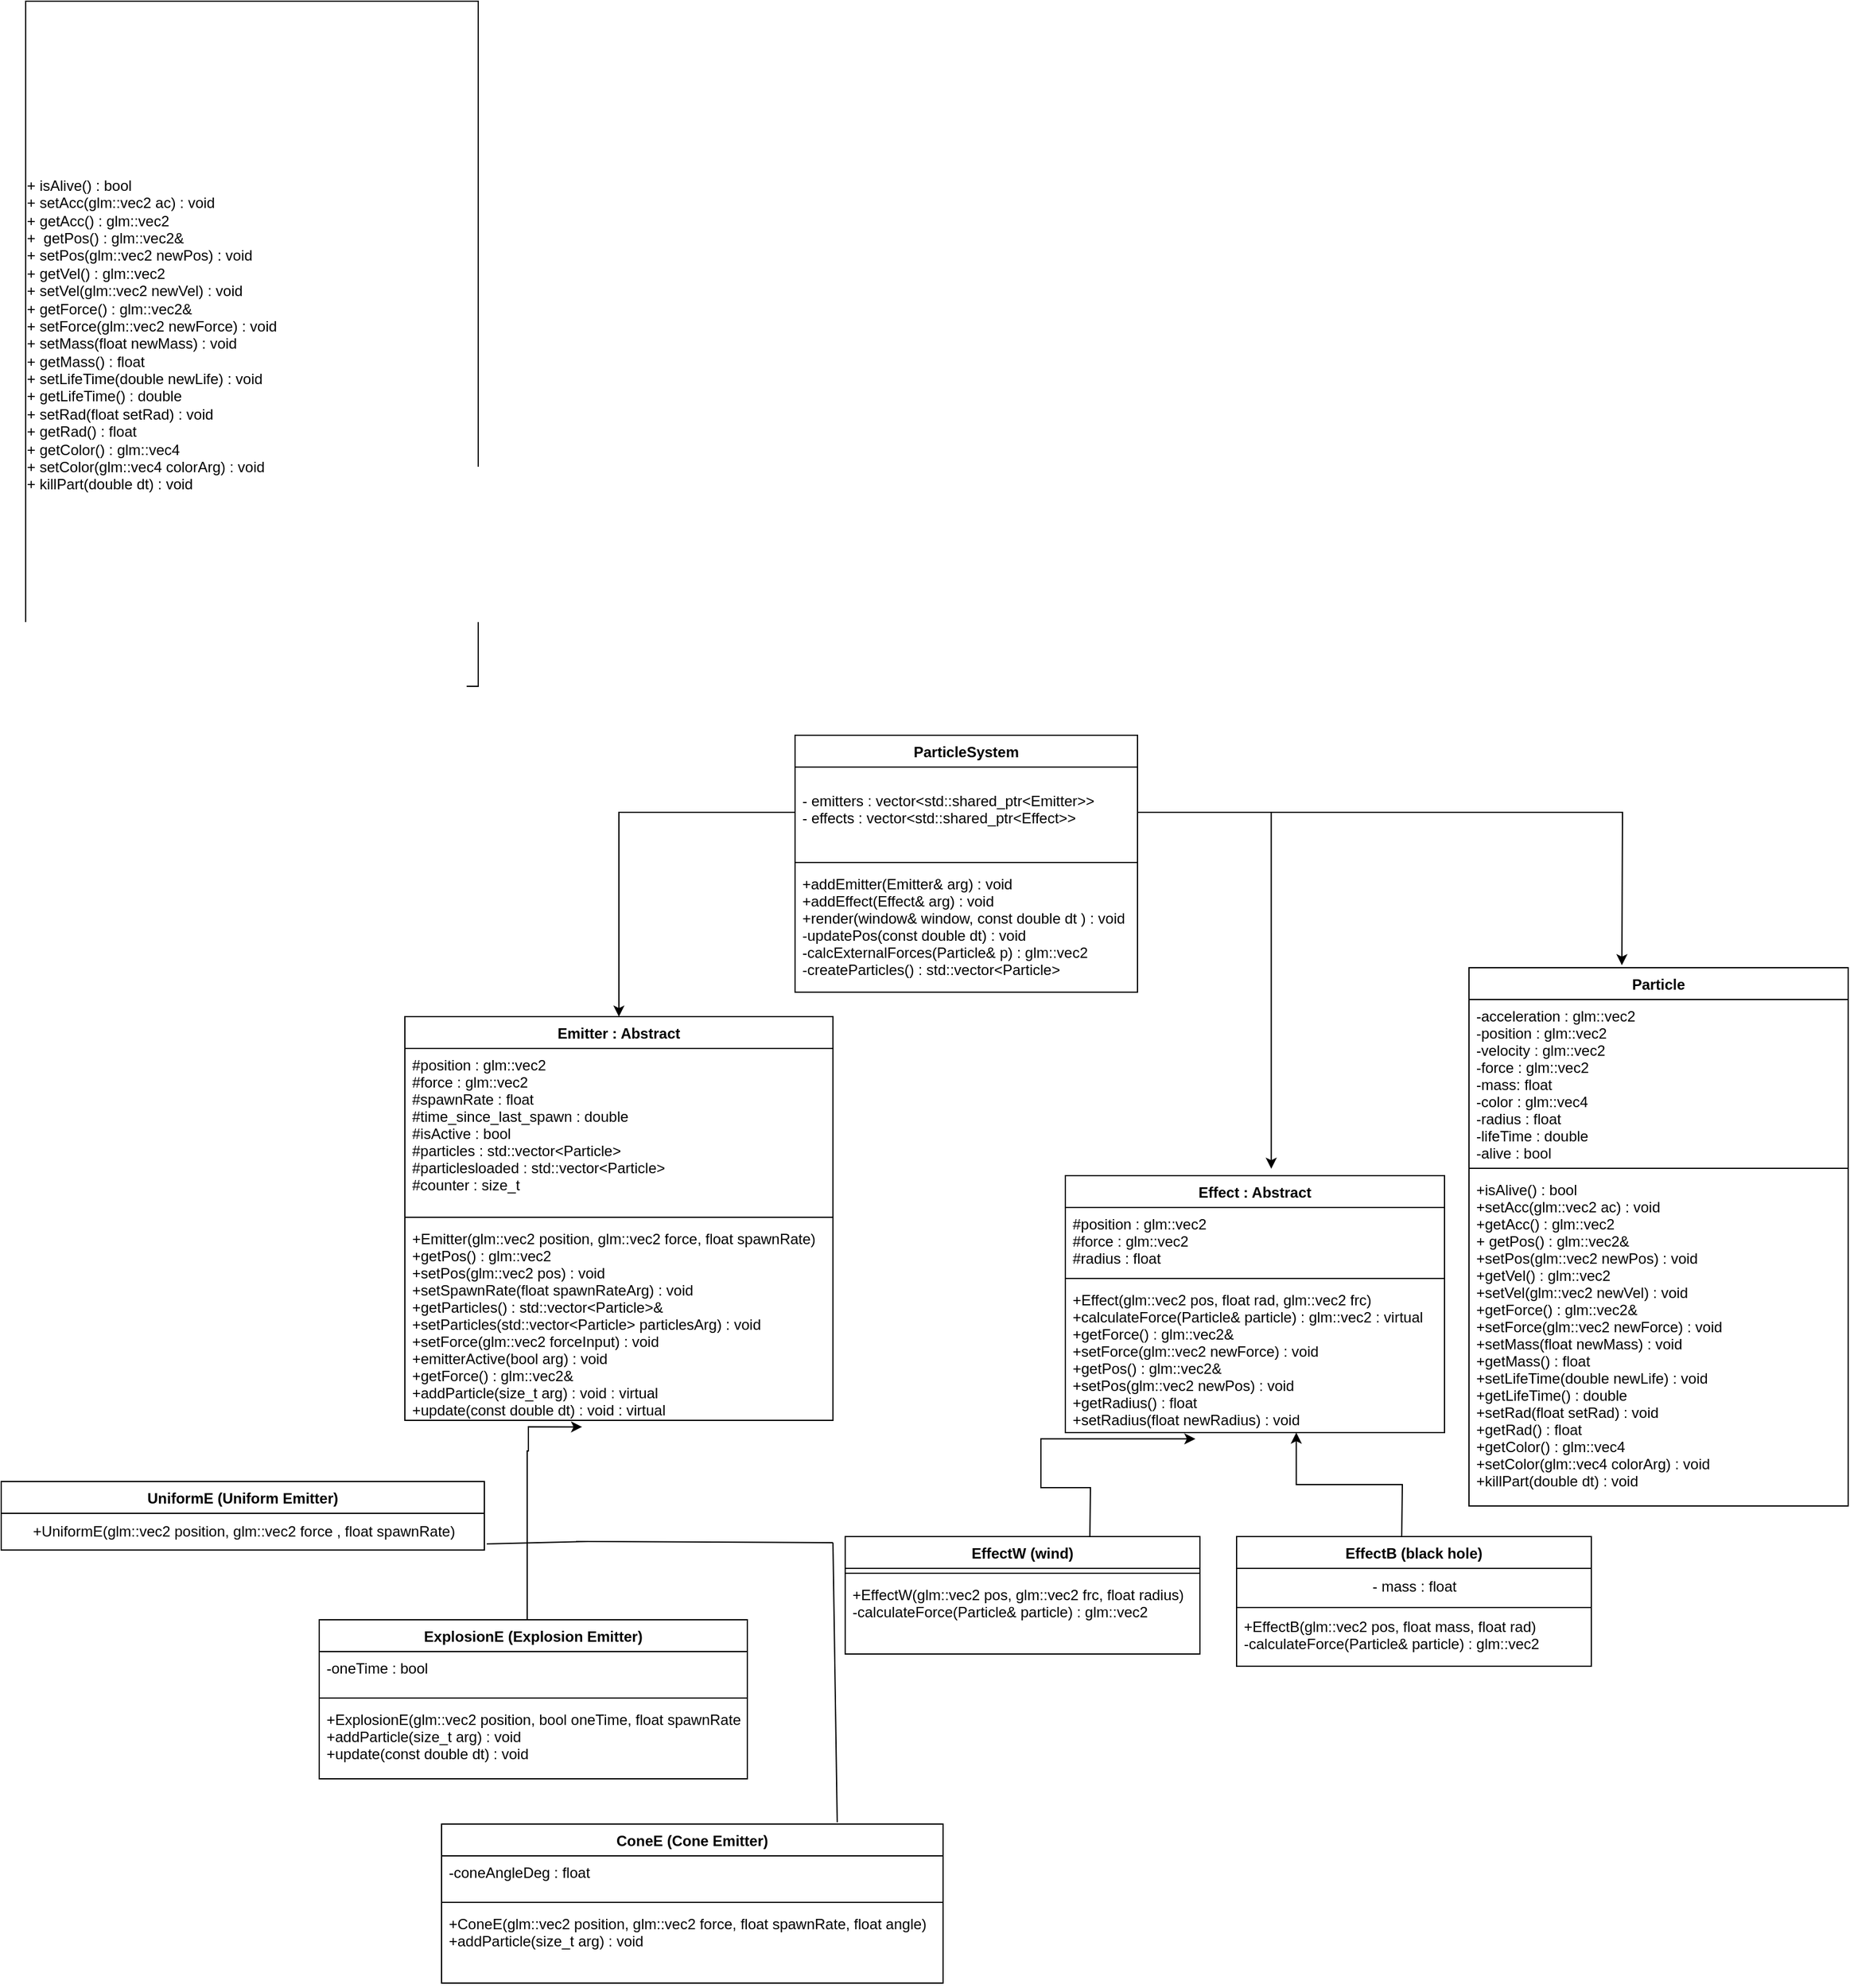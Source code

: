 <mxfile version="21.1.5" type="github">
  <diagram name="Page-1" id="hojcnSkxbj4f1BHJZiE3">
    <mxGraphModel dx="2350" dy="1924" grid="1" gridSize="10" guides="1" tooltips="1" connect="1" arrows="1" fold="1" page="1" pageScale="1" pageWidth="850" pageHeight="1100" math="0" shadow="0">
      <root>
        <mxCell id="0" />
        <mxCell id="1" parent="0" />
        <mxCell id="ky3TiyBcIJoiYtu8OpSj-13" value="Emitter : Abstract" style="swimlane;fontStyle=1;align=center;verticalAlign=top;childLayout=stackLayout;horizontal=1;startSize=26;horizontalStack=0;resizeParent=1;resizeParentMax=0;resizeLast=0;collapsible=1;marginBottom=0;" parent="1" vertex="1">
          <mxGeometry x="-430" y="80" width="350" height="330" as="geometry" />
        </mxCell>
        <mxCell id="ky3TiyBcIJoiYtu8OpSj-14" value="#position : glm::vec2&#xa;#force : glm::vec2&#xa;#spawnRate : float&#xa;#time_since_last_spawn : double&#xa;#isActive : bool&#xa;#particles : std::vector&lt;Particle&gt;&#xa;#particlesloaded : std::vector&lt;Particle&gt;&#xa;#counter : size_t" style="text;strokeColor=none;fillColor=none;align=left;verticalAlign=top;spacingLeft=4;spacingRight=4;overflow=hidden;rotatable=0;points=[[0,0.5],[1,0.5]];portConstraint=eastwest;" parent="ky3TiyBcIJoiYtu8OpSj-13" vertex="1">
          <mxGeometry y="26" width="350" height="134" as="geometry" />
        </mxCell>
        <mxCell id="ky3TiyBcIJoiYtu8OpSj-15" value="" style="line;strokeWidth=1;fillColor=none;align=left;verticalAlign=middle;spacingTop=-1;spacingLeft=3;spacingRight=3;rotatable=0;labelPosition=right;points=[];portConstraint=eastwest;strokeColor=inherit;" parent="ky3TiyBcIJoiYtu8OpSj-13" vertex="1">
          <mxGeometry y="160" width="350" height="8" as="geometry" />
        </mxCell>
        <mxCell id="ky3TiyBcIJoiYtu8OpSj-16" value="+Emitter(glm::vec2 position, glm::vec2 force, float spawnRate)&#xa;+getPos() : glm::vec2&#xa;+setPos(glm::vec2 pos) : void&#xa;+setSpawnRate(float spawnRateArg) : void&#xa;+getParticles() : std::vector&lt;Particle&gt;&amp;&#xa;+setParticles(std::vector&lt;Particle&gt; particlesArg) : void&#xa;+setForce(glm::vec2 forceInput) : void&#xa;+emitterActive(bool arg) : void&#xa;+getForce() : glm::vec2&amp;&#xa;+addParticle(size_t arg) : void : virtual &#xa;+update(const double dt) : void : virtual&#xa;&#xa;&#xa;&#xa;&#xa;" style="text;strokeColor=none;fillColor=none;align=left;verticalAlign=top;spacingLeft=4;spacingRight=4;overflow=hidden;rotatable=0;points=[[0,0.5],[1,0.5]];portConstraint=eastwest;" parent="ky3TiyBcIJoiYtu8OpSj-13" vertex="1">
          <mxGeometry y="168" width="350" height="162" as="geometry" />
        </mxCell>
        <mxCell id="ky3TiyBcIJoiYtu8OpSj-25" value="Effect : Abstract" style="swimlane;fontStyle=1;align=center;verticalAlign=top;childLayout=stackLayout;horizontal=1;startSize=26;horizontalStack=0;resizeParent=1;resizeParentMax=0;resizeLast=0;collapsible=1;marginBottom=0;" parent="1" vertex="1">
          <mxGeometry x="110" y="210" width="310" height="210" as="geometry" />
        </mxCell>
        <mxCell id="ky3TiyBcIJoiYtu8OpSj-30" value="#position : glm::vec2 &#xa;#force : glm::vec2 &#xa;#radius : float" style="text;strokeColor=none;fillColor=none;align=left;verticalAlign=top;spacingLeft=4;spacingRight=4;overflow=hidden;rotatable=0;points=[[0,0.5],[1,0.5]];portConstraint=eastwest;" parent="ky3TiyBcIJoiYtu8OpSj-25" vertex="1">
          <mxGeometry y="26" width="310" height="54" as="geometry" />
        </mxCell>
        <mxCell id="ky3TiyBcIJoiYtu8OpSj-27" value="" style="line;strokeWidth=1;fillColor=none;align=left;verticalAlign=middle;spacingTop=-1;spacingLeft=3;spacingRight=3;rotatable=0;labelPosition=right;points=[];portConstraint=eastwest;strokeColor=inherit;" parent="ky3TiyBcIJoiYtu8OpSj-25" vertex="1">
          <mxGeometry y="80" width="310" height="8" as="geometry" />
        </mxCell>
        <mxCell id="ky3TiyBcIJoiYtu8OpSj-32" value="+Effect(glm::vec2 pos, float rad, glm::vec2 frc)&#xa;+calculateForce(Particle&amp; particle) : glm::vec2 : virtual&#xa;+getForce() : glm::vec2&amp;&#xa;+setForce(glm::vec2 newForce) : void&#xa;+getPos() : glm::vec2&amp;&#xa;+setPos(glm::vec2 newPos) : void&#xa;+getRadius() : float&#xa;+setRadius(float newRadius) : void" style="text;strokeColor=none;fillColor=none;align=left;verticalAlign=top;spacingLeft=4;spacingRight=4;overflow=hidden;rotatable=0;points=[[0,0.5],[1,0.5]];portConstraint=eastwest;" parent="ky3TiyBcIJoiYtu8OpSj-25" vertex="1">
          <mxGeometry y="88" width="310" height="122" as="geometry" />
        </mxCell>
        <mxCell id="4nmt8U6601-7MUYyNT3q-2" value="UniformE (Uniform Emitter)" style="swimlane;fontStyle=1;align=center;verticalAlign=top;childLayout=stackLayout;horizontal=1;startSize=26;horizontalStack=0;resizeParent=1;resizeParentMax=0;resizeLast=0;collapsible=1;marginBottom=0;" parent="1" vertex="1">
          <mxGeometry x="-760" y="460" width="395" height="56" as="geometry" />
        </mxCell>
        <mxCell id="4nmt8U6601-7MUYyNT3q-14" value="+UniformE(glm::vec2 position, glm::vec2 force , float spawnRate)" style="text;html=1;align=center;verticalAlign=middle;resizable=0;points=[];autosize=1;strokeColor=none;fillColor=none;" parent="4nmt8U6601-7MUYyNT3q-2" vertex="1">
          <mxGeometry y="26" width="395" height="30" as="geometry" />
        </mxCell>
        <mxCell id="4nmt8U6601-7MUYyNT3q-22" style="edgeStyle=orthogonalEdgeStyle;rounded=0;orthogonalLoop=1;jettySize=auto;html=1;entryX=0.414;entryY=1.033;entryDx=0;entryDy=0;entryPerimeter=0;" parent="1" target="ky3TiyBcIJoiYtu8OpSj-16" edge="1">
          <mxGeometry relative="1" as="geometry">
            <Array as="points">
              <mxPoint x="-330" y="435" />
              <mxPoint x="-329" y="435" />
            </Array>
            <mxPoint x="-330" y="573" as="sourcePoint" />
          </mxGeometry>
        </mxCell>
        <mxCell id="4nmt8U6601-7MUYyNT3q-25" value="" style="endArrow=none;html=1;rounded=0;" parent="1" edge="1">
          <mxGeometry width="50" height="50" relative="1" as="geometry">
            <mxPoint x="-80" y="510" as="sourcePoint" />
            <mxPoint x="-290" y="509" as="targetPoint" />
          </mxGeometry>
        </mxCell>
        <mxCell id="4nmt8U6601-7MUYyNT3q-26" value="" style="endArrow=none;html=1;rounded=0;entryX=1.005;entryY=0.833;entryDx=0;entryDy=0;entryPerimeter=0;" parent="1" target="4nmt8U6601-7MUYyNT3q-14" edge="1">
          <mxGeometry width="50" height="50" relative="1" as="geometry">
            <mxPoint x="-280" y="509" as="sourcePoint" />
            <mxPoint x="-280" y="519" as="targetPoint" />
          </mxGeometry>
        </mxCell>
        <mxCell id="4nmt8U6601-7MUYyNT3q-49" style="edgeStyle=orthogonalEdgeStyle;rounded=0;orthogonalLoop=1;jettySize=auto;html=1;entryX=0.343;entryY=1.042;entryDx=0;entryDy=0;entryPerimeter=0;" parent="1" target="ky3TiyBcIJoiYtu8OpSj-32" edge="1">
          <mxGeometry relative="1" as="geometry">
            <mxPoint x="130" y="510" as="sourcePoint" />
          </mxGeometry>
        </mxCell>
        <mxCell id="4nmt8U6601-7MUYyNT3q-50" style="edgeStyle=orthogonalEdgeStyle;rounded=0;orthogonalLoop=1;jettySize=auto;html=1;entryX=0.609;entryY=1;entryDx=0;entryDy=0;entryPerimeter=0;" parent="1" target="ky3TiyBcIJoiYtu8OpSj-32" edge="1">
          <mxGeometry relative="1" as="geometry">
            <mxPoint x="385" y="505" as="sourcePoint" />
          </mxGeometry>
        </mxCell>
        <mxCell id="4nmt8U6601-7MUYyNT3q-51" value="ParticleSystem" style="swimlane;fontStyle=1;align=center;verticalAlign=top;childLayout=stackLayout;horizontal=1;startSize=26;horizontalStack=0;resizeParent=1;resizeParentMax=0;resizeLast=0;collapsible=1;marginBottom=0;" parent="1" vertex="1">
          <mxGeometry x="-111" y="-150" width="280" height="210" as="geometry" />
        </mxCell>
        <mxCell id="4nmt8U6601-7MUYyNT3q-52" value="&#xa;- emitters : vector&lt;std::shared_ptr&lt;Emitter&gt;&gt;&#xa;- effects : vector&lt;std::shared_ptr&lt;Effect&gt;&gt; &#xa;&#xa;" style="text;strokeColor=none;fillColor=none;align=left;verticalAlign=top;spacingLeft=4;spacingRight=4;overflow=hidden;rotatable=0;points=[[0,0.5],[1,0.5]];portConstraint=eastwest;" parent="4nmt8U6601-7MUYyNT3q-51" vertex="1">
          <mxGeometry y="26" width="280" height="74" as="geometry" />
        </mxCell>
        <mxCell id="4nmt8U6601-7MUYyNT3q-53" value="" style="line;strokeWidth=1;fillColor=none;align=left;verticalAlign=middle;spacingTop=-1;spacingLeft=3;spacingRight=3;rotatable=0;labelPosition=right;points=[];portConstraint=eastwest;strokeColor=inherit;" parent="4nmt8U6601-7MUYyNT3q-51" vertex="1">
          <mxGeometry y="100" width="280" height="8" as="geometry" />
        </mxCell>
        <mxCell id="4nmt8U6601-7MUYyNT3q-54" value="+addEmitter(Emitter&amp; arg) : void&#xa;+addEffect(Effect&amp; arg) : void&#xa;+render(window&amp; window, const double dt ) : void&#xa;-updatePos(const double dt) : void&#xa;-calcExternalForces(Particle&amp; p) : glm::vec2&#xa;-createParticles() : std::vector&lt;Particle&gt;&#xa;" style="text;strokeColor=none;fillColor=none;align=left;verticalAlign=top;spacingLeft=4;spacingRight=4;overflow=hidden;rotatable=0;points=[[0,0.5],[1,0.5]];portConstraint=eastwest;" parent="4nmt8U6601-7MUYyNT3q-51" vertex="1">
          <mxGeometry y="108" width="280" height="102" as="geometry" />
        </mxCell>
        <mxCell id="4nmt8U6601-7MUYyNT3q-58" style="edgeStyle=orthogonalEdgeStyle;rounded=0;orthogonalLoop=1;jettySize=auto;html=1;" parent="1" source="4nmt8U6601-7MUYyNT3q-52" target="ky3TiyBcIJoiYtu8OpSj-13" edge="1">
          <mxGeometry relative="1" as="geometry" />
        </mxCell>
        <mxCell id="4nmt8U6601-7MUYyNT3q-59" style="edgeStyle=orthogonalEdgeStyle;rounded=0;orthogonalLoop=1;jettySize=auto;html=1;entryX=0.543;entryY=-0.027;entryDx=0;entryDy=0;entryPerimeter=0;" parent="1" source="4nmt8U6601-7MUYyNT3q-52" target="ky3TiyBcIJoiYtu8OpSj-25" edge="1">
          <mxGeometry relative="1" as="geometry" />
        </mxCell>
        <mxCell id="4nmt8U6601-7MUYyNT3q-60" style="edgeStyle=orthogonalEdgeStyle;rounded=0;orthogonalLoop=1;jettySize=auto;html=1;entryX=0.5;entryY=0;entryDx=0;entryDy=0;" parent="1" source="4nmt8U6601-7MUYyNT3q-52" edge="1">
          <mxGeometry relative="1" as="geometry">
            <mxPoint x="565" y="38" as="targetPoint" />
          </mxGeometry>
        </mxCell>
        <mxCell id="cRIdnXcLlvJj5D5Ri7P7-5" value="ExplosionE (Explosion Emitter)" style="swimlane;fontStyle=1;align=center;verticalAlign=top;childLayout=stackLayout;horizontal=1;startSize=26;horizontalStack=0;resizeParent=1;resizeParentMax=0;resizeLast=0;collapsible=1;marginBottom=0;" parent="1" vertex="1">
          <mxGeometry x="-500" y="573" width="350" height="130" as="geometry" />
        </mxCell>
        <mxCell id="cRIdnXcLlvJj5D5Ri7P7-6" value="-oneTime : bool" style="text;strokeColor=none;fillColor=none;align=left;verticalAlign=top;spacingLeft=4;spacingRight=4;overflow=hidden;rotatable=0;points=[[0,0.5],[1,0.5]];portConstraint=eastwest;" parent="cRIdnXcLlvJj5D5Ri7P7-5" vertex="1">
          <mxGeometry y="26" width="350" height="34" as="geometry" />
        </mxCell>
        <mxCell id="cRIdnXcLlvJj5D5Ri7P7-7" value="" style="line;strokeWidth=1;fillColor=none;align=left;verticalAlign=middle;spacingTop=-1;spacingLeft=3;spacingRight=3;rotatable=0;labelPosition=right;points=[];portConstraint=eastwest;strokeColor=inherit;" parent="cRIdnXcLlvJj5D5Ri7P7-5" vertex="1">
          <mxGeometry y="60" width="350" height="8" as="geometry" />
        </mxCell>
        <mxCell id="cRIdnXcLlvJj5D5Ri7P7-8" value="+ExplosionE(glm::vec2 position, bool oneTime, float spawnRate)&#xa;+addParticle(size_t arg) : void&#xa;+update(const double dt) : void&#xa;&#xa;&#xa;&#xa;&#xa;" style="text;strokeColor=none;fillColor=none;align=left;verticalAlign=top;spacingLeft=4;spacingRight=4;overflow=hidden;rotatable=0;points=[[0,0.5],[1,0.5]];portConstraint=eastwest;" parent="cRIdnXcLlvJj5D5Ri7P7-5" vertex="1">
          <mxGeometry y="68" width="350" height="62" as="geometry" />
        </mxCell>
        <mxCell id="cRIdnXcLlvJj5D5Ri7P7-9" value="ConeE (Cone Emitter)" style="swimlane;fontStyle=1;align=center;verticalAlign=top;childLayout=stackLayout;horizontal=1;startSize=26;horizontalStack=0;resizeParent=1;resizeParentMax=0;resizeLast=0;collapsible=1;marginBottom=0;" parent="1" vertex="1">
          <mxGeometry x="-400" y="740" width="410" height="130" as="geometry" />
        </mxCell>
        <mxCell id="cRIdnXcLlvJj5D5Ri7P7-10" value="-coneAngleDeg : float" style="text;strokeColor=none;fillColor=none;align=left;verticalAlign=top;spacingLeft=4;spacingRight=4;overflow=hidden;rotatable=0;points=[[0,0.5],[1,0.5]];portConstraint=eastwest;" parent="cRIdnXcLlvJj5D5Ri7P7-9" vertex="1">
          <mxGeometry y="26" width="410" height="34" as="geometry" />
        </mxCell>
        <mxCell id="cRIdnXcLlvJj5D5Ri7P7-11" value="" style="line;strokeWidth=1;fillColor=none;align=left;verticalAlign=middle;spacingTop=-1;spacingLeft=3;spacingRight=3;rotatable=0;labelPosition=right;points=[];portConstraint=eastwest;strokeColor=inherit;" parent="cRIdnXcLlvJj5D5Ri7P7-9" vertex="1">
          <mxGeometry y="60" width="410" height="8" as="geometry" />
        </mxCell>
        <mxCell id="cRIdnXcLlvJj5D5Ri7P7-12" value="+ConeE(glm::vec2 position, glm::vec2 force, float spawnRate, float angle)&#xa;+addParticle(size_t arg) : void&#xa;&#xa;&#xa;&#xa;&#xa;" style="text;strokeColor=none;fillColor=none;align=left;verticalAlign=top;spacingLeft=4;spacingRight=4;overflow=hidden;rotatable=0;points=[[0,0.5],[1,0.5]];portConstraint=eastwest;" parent="cRIdnXcLlvJj5D5Ri7P7-9" vertex="1">
          <mxGeometry y="68" width="410" height="62" as="geometry" />
        </mxCell>
        <mxCell id="cRIdnXcLlvJj5D5Ri7P7-13" value="" style="endArrow=none;html=1;rounded=0;exitX=0.789;exitY=-0.011;exitDx=0;exitDy=0;exitPerimeter=0;" parent="1" source="cRIdnXcLlvJj5D5Ri7P7-9" edge="1">
          <mxGeometry width="50" height="50" relative="1" as="geometry">
            <mxPoint x="-150" y="730" as="sourcePoint" />
            <mxPoint x="-80" y="510" as="targetPoint" />
          </mxGeometry>
        </mxCell>
        <mxCell id="cRIdnXcLlvJj5D5Ri7P7-15" value="EffectW (wind)" style="swimlane;fontStyle=1;align=center;verticalAlign=top;childLayout=stackLayout;horizontal=1;startSize=26;horizontalStack=0;resizeParent=1;resizeParentMax=0;resizeLast=0;collapsible=1;marginBottom=0;" parent="1" vertex="1">
          <mxGeometry x="-70" y="505" width="290" height="96" as="geometry" />
        </mxCell>
        <mxCell id="cRIdnXcLlvJj5D5Ri7P7-17" value="" style="line;strokeWidth=1;fillColor=none;align=left;verticalAlign=middle;spacingTop=-1;spacingLeft=3;spacingRight=3;rotatable=0;labelPosition=right;points=[];portConstraint=eastwest;strokeColor=inherit;" parent="cRIdnXcLlvJj5D5Ri7P7-15" vertex="1">
          <mxGeometry y="26" width="290" height="8" as="geometry" />
        </mxCell>
        <mxCell id="cRIdnXcLlvJj5D5Ri7P7-18" value="+EffectW(glm::vec2 pos, glm::vec2 frc, float radius)&#xa;-calculateForce(Particle&amp; particle) : glm::vec2" style="text;strokeColor=none;fillColor=none;align=left;verticalAlign=top;spacingLeft=4;spacingRight=4;overflow=hidden;rotatable=0;points=[[0,0.5],[1,0.5]];portConstraint=eastwest;" parent="cRIdnXcLlvJj5D5Ri7P7-15" vertex="1">
          <mxGeometry y="34" width="290" height="62" as="geometry" />
        </mxCell>
        <mxCell id="cRIdnXcLlvJj5D5Ri7P7-19" value="EffectB (black hole)" style="swimlane;fontStyle=1;align=center;verticalAlign=top;childLayout=stackLayout;horizontal=1;startSize=26;horizontalStack=0;resizeParent=1;resizeParentMax=0;resizeLast=0;collapsible=1;marginBottom=0;" parent="1" vertex="1">
          <mxGeometry x="250" y="505" width="290" height="106" as="geometry" />
        </mxCell>
        <mxCell id="cRIdnXcLlvJj5D5Ri7P7-22" value="- mass : float" style="text;html=1;align=center;verticalAlign=middle;resizable=0;points=[];autosize=1;strokeColor=none;fillColor=none;" parent="cRIdnXcLlvJj5D5Ri7P7-19" vertex="1">
          <mxGeometry y="26" width="290" height="30" as="geometry" />
        </mxCell>
        <mxCell id="cRIdnXcLlvJj5D5Ri7P7-20" value="" style="line;strokeWidth=1;fillColor=none;align=left;verticalAlign=middle;spacingTop=-1;spacingLeft=3;spacingRight=3;rotatable=0;labelPosition=right;points=[];portConstraint=eastwest;strokeColor=inherit;" parent="cRIdnXcLlvJj5D5Ri7P7-19" vertex="1">
          <mxGeometry y="56" width="290" height="4" as="geometry" />
        </mxCell>
        <mxCell id="cRIdnXcLlvJj5D5Ri7P7-21" value="+EffectB(glm::vec2 pos, float mass, float rad)&#xa;-calculateForce(Particle&amp; particle) : glm::vec2" style="text;strokeColor=none;fillColor=none;align=left;verticalAlign=top;spacingLeft=4;spacingRight=4;overflow=hidden;rotatable=0;points=[[0,0.5],[1,0.5]];portConstraint=eastwest;" parent="cRIdnXcLlvJj5D5Ri7P7-19" vertex="1">
          <mxGeometry y="60" width="290" height="46" as="geometry" />
        </mxCell>
        <mxCell id="ejMd_IS0fNRQUta3YKd9-1" value="&lt;div&gt;+ isAlive() : bool&lt;/div&gt;&lt;div&gt;&lt;span style=&quot;background-color: initial;&quot;&gt;+ setAcc(glm::vec2 ac) : void&lt;/span&gt;&lt;br&gt;&lt;/div&gt;&lt;div&gt;&lt;span style=&quot;background-color: initial;&quot;&gt;+ getAcc() : glm::vec2&lt;/span&gt;&lt;br&gt;&lt;/div&gt;&lt;div&gt;&lt;span style=&quot;background-color: initial;&quot;&gt;+&amp;nbsp; getPos() : glm::vec2&amp;amp;&lt;/span&gt;&lt;br&gt;&lt;/div&gt;&lt;div&gt;&lt;span style=&quot;background-color: initial;&quot;&gt;+ setPos(glm::vec2 newPos) : void&lt;/span&gt;&lt;/div&gt;&lt;div&gt;+ getVel() : glm::vec2&lt;/div&gt;&lt;div&gt;+ setVel(glm::vec2 newVel) : void&lt;/div&gt;&lt;div&gt;+ getForce() : glm::vec2&amp;amp;&lt;/div&gt;&lt;div&gt;+ setForce(glm::vec2 newForce) : void&lt;/div&gt;&lt;div&gt;+ setMass(float newMass) : void&lt;/div&gt;&lt;div&gt;+ getMass() : float&lt;/div&gt;&lt;div&gt;+ setLifeTime(double newLife) : void&lt;/div&gt;&lt;div&gt;+ getLifeTime() : double&lt;/div&gt;&lt;div&gt;+ setRad(float setRad) : void&lt;/div&gt;&lt;div&gt;+ getRad() : float&lt;/div&gt;&lt;div&gt;+ getColor() : glm::vec4&lt;/div&gt;&lt;div&gt;+ setColor(glm::vec4 colorArg) : void&lt;/div&gt;&lt;div&gt;+ killPart(double dt) : void&lt;/div&gt;&lt;div&gt;&lt;br&gt;&lt;/div&gt;" style="rounded=0;whiteSpace=wrap;html=1;spacing=1;align=left;" parent="1" vertex="1">
          <mxGeometry x="-740" y="-750" width="370" height="560" as="geometry" />
        </mxCell>
        <mxCell id="2eMXb5nRdXgQ4q3qev8g-1" value="Particle" style="swimlane;fontStyle=1;align=center;verticalAlign=top;childLayout=stackLayout;horizontal=1;startSize=26;horizontalStack=0;resizeParent=1;resizeParentMax=0;resizeLast=0;collapsible=1;marginBottom=0;" parent="1" vertex="1">
          <mxGeometry x="440" y="40" width="310" height="440" as="geometry" />
        </mxCell>
        <mxCell id="2eMXb5nRdXgQ4q3qev8g-2" value="-acceleration : glm::vec2 &#xa;-position : glm::vec2 &#xa;-velocity : glm::vec2 &#xa;-force : glm::vec2&#xa;-mass: float &#xa;-color : glm::vec4 &#xa;-radius : float&#xa;-lifeTime : double&#xa;-alive : bool" style="text;strokeColor=none;fillColor=none;align=left;verticalAlign=top;spacingLeft=4;spacingRight=4;overflow=hidden;rotatable=0;points=[[0,0.5],[1,0.5]];portConstraint=eastwest;" parent="2eMXb5nRdXgQ4q3qev8g-1" vertex="1">
          <mxGeometry y="26" width="310" height="134" as="geometry" />
        </mxCell>
        <mxCell id="2eMXb5nRdXgQ4q3qev8g-3" value="" style="line;strokeWidth=1;fillColor=none;align=left;verticalAlign=middle;spacingTop=-1;spacingLeft=3;spacingRight=3;rotatable=0;labelPosition=right;points=[];portConstraint=eastwest;strokeColor=inherit;" parent="2eMXb5nRdXgQ4q3qev8g-1" vertex="1">
          <mxGeometry y="160" width="310" height="8" as="geometry" />
        </mxCell>
        <mxCell id="2eMXb5nRdXgQ4q3qev8g-4" value="+isAlive() : bool&#xa;+setAcc(glm::vec2 ac) : void&#xa;+getAcc() : glm::vec2&#xa;+ getPos() : glm::vec2&amp;&#xa;+setPos(glm::vec2 newPos) : void&#xa;+getVel() : glm::vec2&#xa;+setVel(glm::vec2 newVel) : void&#xa;+getForce() : glm::vec2&amp;&#xa;+setForce(glm::vec2 newForce) : void&#xa;+setMass(float newMass) : void&#xa;+getMass() : float&#xa;+setLifeTime(double newLife) : void&#xa;+getLifeTime() : double&#xa;+setRad(float setRad) : void&#xa;+getRad() : float&#xa;+getColor() : glm::vec4&#xa;+setColor(glm::vec4 colorArg) : void&#xa;+killPart(double dt) : void&#xa;" style="text;strokeColor=none;fillColor=none;align=left;verticalAlign=top;spacingLeft=4;spacingRight=4;overflow=hidden;rotatable=0;points=[[0,0.5],[1,0.5]];portConstraint=eastwest;" parent="2eMXb5nRdXgQ4q3qev8g-1" vertex="1">
          <mxGeometry y="168" width="310" height="272" as="geometry" />
        </mxCell>
      </root>
    </mxGraphModel>
  </diagram>
</mxfile>
